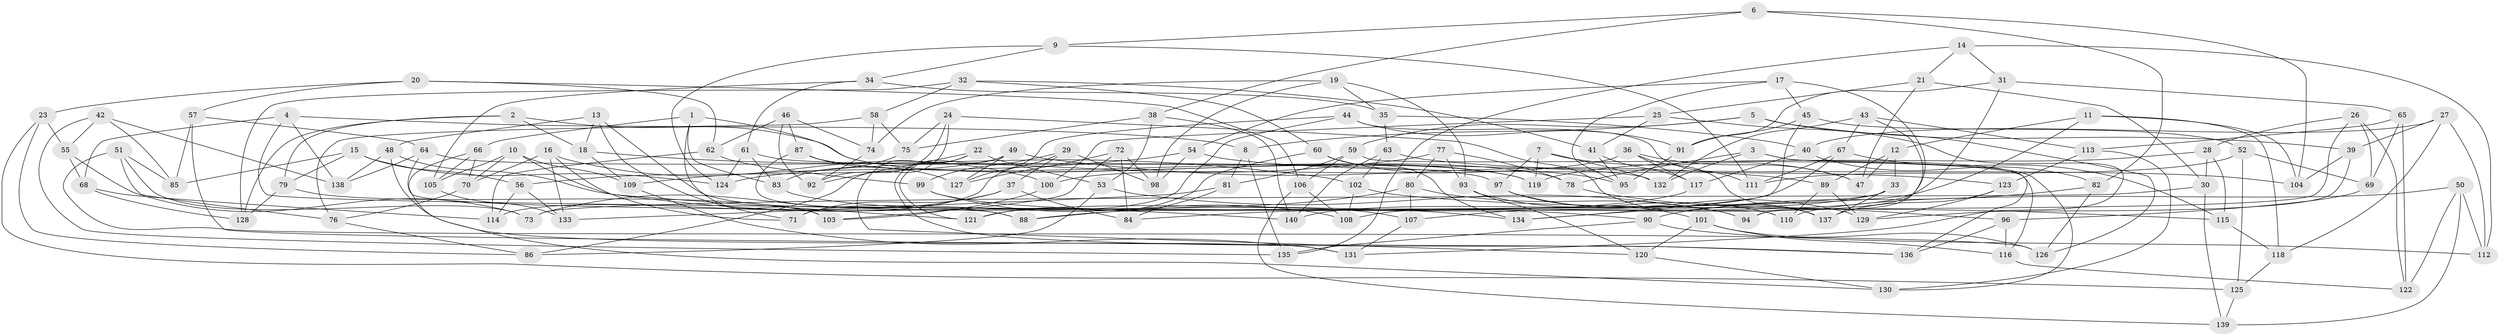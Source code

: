 // Generated by graph-tools (version 1.1) at 2025/56/03/09/25 04:56:12]
// undirected, 140 vertices, 280 edges
graph export_dot {
graph [start="1"]
  node [color=gray90,style=filled];
  1;
  2;
  3;
  4;
  5;
  6;
  7;
  8;
  9;
  10;
  11;
  12;
  13;
  14;
  15;
  16;
  17;
  18;
  19;
  20;
  21;
  22;
  23;
  24;
  25;
  26;
  27;
  28;
  29;
  30;
  31;
  32;
  33;
  34;
  35;
  36;
  37;
  38;
  39;
  40;
  41;
  42;
  43;
  44;
  45;
  46;
  47;
  48;
  49;
  50;
  51;
  52;
  53;
  54;
  55;
  56;
  57;
  58;
  59;
  60;
  61;
  62;
  63;
  64;
  65;
  66;
  67;
  68;
  69;
  70;
  71;
  72;
  73;
  74;
  75;
  76;
  77;
  78;
  79;
  80;
  81;
  82;
  83;
  84;
  85;
  86;
  87;
  88;
  89;
  90;
  91;
  92;
  93;
  94;
  95;
  96;
  97;
  98;
  99;
  100;
  101;
  102;
  103;
  104;
  105;
  106;
  107;
  108;
  109;
  110;
  111;
  112;
  113;
  114;
  115;
  116;
  117;
  118;
  119;
  120;
  121;
  122;
  123;
  124;
  125;
  126;
  127;
  128;
  129;
  130;
  131;
  132;
  133;
  134;
  135;
  136;
  137;
  138;
  139;
  140;
  1 -- 103;
  1 -- 83;
  1 -- 119;
  1 -- 66;
  2 -- 18;
  2 -- 128;
  2 -- 78;
  2 -- 79;
  3 -- 130;
  3 -- 132;
  3 -- 136;
  3 -- 78;
  4 -- 90;
  4 -- 8;
  4 -- 68;
  4 -- 138;
  5 -- 126;
  5 -- 39;
  5 -- 59;
  5 -- 8;
  6 -- 104;
  6 -- 9;
  6 -- 82;
  6 -- 38;
  7 -- 119;
  7 -- 97;
  7 -- 132;
  7 -- 47;
  8 -- 81;
  8 -- 135;
  9 -- 111;
  9 -- 124;
  9 -- 34;
  10 -- 109;
  10 -- 105;
  10 -- 121;
  10 -- 70;
  11 -- 104;
  11 -- 84;
  11 -- 12;
  11 -- 118;
  12 -- 47;
  12 -- 33;
  12 -- 89;
  13 -- 18;
  13 -- 71;
  13 -- 48;
  13 -- 88;
  14 -- 21;
  14 -- 112;
  14 -- 135;
  14 -- 31;
  15 -- 85;
  15 -- 124;
  15 -- 56;
  15 -- 79;
  16 -- 100;
  16 -- 133;
  16 -- 70;
  16 -- 71;
  17 -- 95;
  17 -- 134;
  17 -- 54;
  17 -- 45;
  18 -- 102;
  18 -- 109;
  19 -- 98;
  19 -- 74;
  19 -- 35;
  19 -- 93;
  20 -- 106;
  20 -- 57;
  20 -- 23;
  20 -- 62;
  21 -- 25;
  21 -- 30;
  21 -- 47;
  22 -- 120;
  22 -- 92;
  22 -- 136;
  22 -- 53;
  23 -- 125;
  23 -- 55;
  23 -- 86;
  24 -- 75;
  24 -- 86;
  24 -- 92;
  24 -- 137;
  25 -- 41;
  25 -- 100;
  25 -- 131;
  26 -- 28;
  26 -- 69;
  26 -- 122;
  26 -- 94;
  27 -- 112;
  27 -- 39;
  27 -- 118;
  27 -- 40;
  28 -- 119;
  28 -- 30;
  28 -- 115;
  29 -- 98;
  29 -- 99;
  29 -- 114;
  29 -- 37;
  30 -- 139;
  30 -- 73;
  31 -- 108;
  31 -- 65;
  31 -- 91;
  32 -- 58;
  32 -- 128;
  32 -- 41;
  32 -- 60;
  33 -- 137;
  33 -- 88;
  33 -- 140;
  34 -- 105;
  34 -- 61;
  34 -- 35;
  35 -- 40;
  35 -- 63;
  36 -- 47;
  36 -- 100;
  36 -- 137;
  36 -- 117;
  37 -- 71;
  37 -- 73;
  37 -- 84;
  38 -- 75;
  38 -- 53;
  38 -- 140;
  39 -- 129;
  39 -- 104;
  40 -- 82;
  40 -- 117;
  41 -- 95;
  41 -- 117;
  42 -- 135;
  42 -- 55;
  42 -- 85;
  42 -- 138;
  43 -- 113;
  43 -- 94;
  43 -- 132;
  43 -- 67;
  44 -- 71;
  44 -- 91;
  44 -- 127;
  44 -- 111;
  45 -- 91;
  45 -- 134;
  45 -- 52;
  46 -- 92;
  46 -- 74;
  46 -- 62;
  46 -- 87;
  48 -- 138;
  48 -- 140;
  48 -- 131;
  49 -- 121;
  49 -- 89;
  49 -- 127;
  49 -- 56;
  50 -- 122;
  50 -- 139;
  50 -- 112;
  50 -- 110;
  51 -- 126;
  51 -- 76;
  51 -- 73;
  51 -- 85;
  52 -- 111;
  52 -- 69;
  52 -- 125;
  53 -- 94;
  53 -- 86;
  54 -- 109;
  54 -- 98;
  54 -- 123;
  55 -- 68;
  55 -- 73;
  56 -- 133;
  56 -- 114;
  57 -- 85;
  57 -- 136;
  57 -- 64;
  58 -- 74;
  58 -- 75;
  58 -- 76;
  59 -- 106;
  59 -- 81;
  59 -- 116;
  60 -- 134;
  60 -- 95;
  60 -- 121;
  61 -- 124;
  61 -- 132;
  61 -- 83;
  62 -- 114;
  62 -- 99;
  63 -- 140;
  63 -- 102;
  63 -- 104;
  64 -- 138;
  64 -- 97;
  64 -- 110;
  65 -- 122;
  65 -- 69;
  65 -- 113;
  66 -- 70;
  66 -- 130;
  66 -- 105;
  67 -- 115;
  67 -- 111;
  67 -- 107;
  68 -- 128;
  68 -- 114;
  69 -- 96;
  70 -- 76;
  72 -- 98;
  72 -- 84;
  72 -- 103;
  72 -- 127;
  74 -- 92;
  75 -- 83;
  76 -- 86;
  77 -- 124;
  77 -- 78;
  77 -- 80;
  77 -- 93;
  78 -- 96;
  79 -- 128;
  79 -- 103;
  80 -- 88;
  80 -- 107;
  80 -- 94;
  81 -- 133;
  81 -- 84;
  82 -- 90;
  82 -- 126;
  83 -- 107;
  87 -- 127;
  87 -- 119;
  87 -- 88;
  89 -- 110;
  89 -- 129;
  90 -- 135;
  90 -- 112;
  91 -- 95;
  93 -- 110;
  93 -- 120;
  96 -- 136;
  96 -- 116;
  97 -- 129;
  97 -- 101;
  99 -- 134;
  99 -- 108;
  100 -- 103;
  101 -- 126;
  101 -- 116;
  101 -- 120;
  102 -- 108;
  102 -- 115;
  105 -- 133;
  106 -- 108;
  106 -- 139;
  107 -- 131;
  109 -- 131;
  113 -- 123;
  113 -- 130;
  115 -- 118;
  116 -- 122;
  117 -- 121;
  118 -- 125;
  120 -- 130;
  123 -- 137;
  123 -- 129;
  125 -- 139;
}
